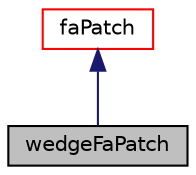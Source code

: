 digraph "wedgeFaPatch"
{
  bgcolor="transparent";
  edge [fontname="Helvetica",fontsize="10",labelfontname="Helvetica",labelfontsize="10"];
  node [fontname="Helvetica",fontsize="10",shape=record];
  Node1 [label="wedgeFaPatch",height=0.2,width=0.4,color="black", fillcolor="grey75", style="filled" fontcolor="black"];
  Node2 -> Node1 [dir="back",color="midnightblue",fontsize="10",style="solid",fontname="Helvetica"];
  Node2 [label="faPatch",height=0.2,width=0.4,color="red",URL="$classFoam_1_1faPatch.html",tooltip="Finite area patch class. Used for 2-D non-Euclidian finite area method. "];
}
